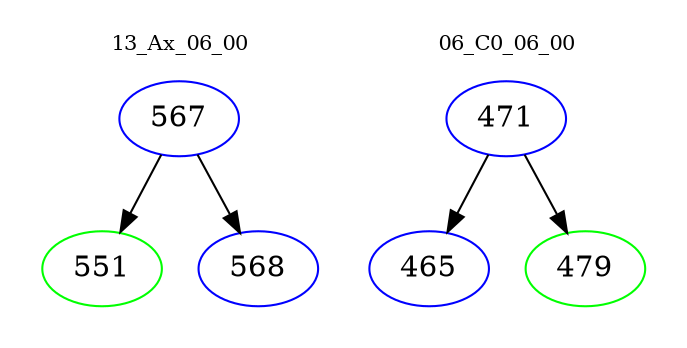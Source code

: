 digraph{
subgraph cluster_0 {
color = white
label = "13_Ax_06_00";
fontsize=10;
T0_567 [label="567", color="blue"]
T0_567 -> T0_551 [color="black"]
T0_551 [label="551", color="green"]
T0_567 -> T0_568 [color="black"]
T0_568 [label="568", color="blue"]
}
subgraph cluster_1 {
color = white
label = "06_C0_06_00";
fontsize=10;
T1_471 [label="471", color="blue"]
T1_471 -> T1_465 [color="black"]
T1_465 [label="465", color="blue"]
T1_471 -> T1_479 [color="black"]
T1_479 [label="479", color="green"]
}
}
